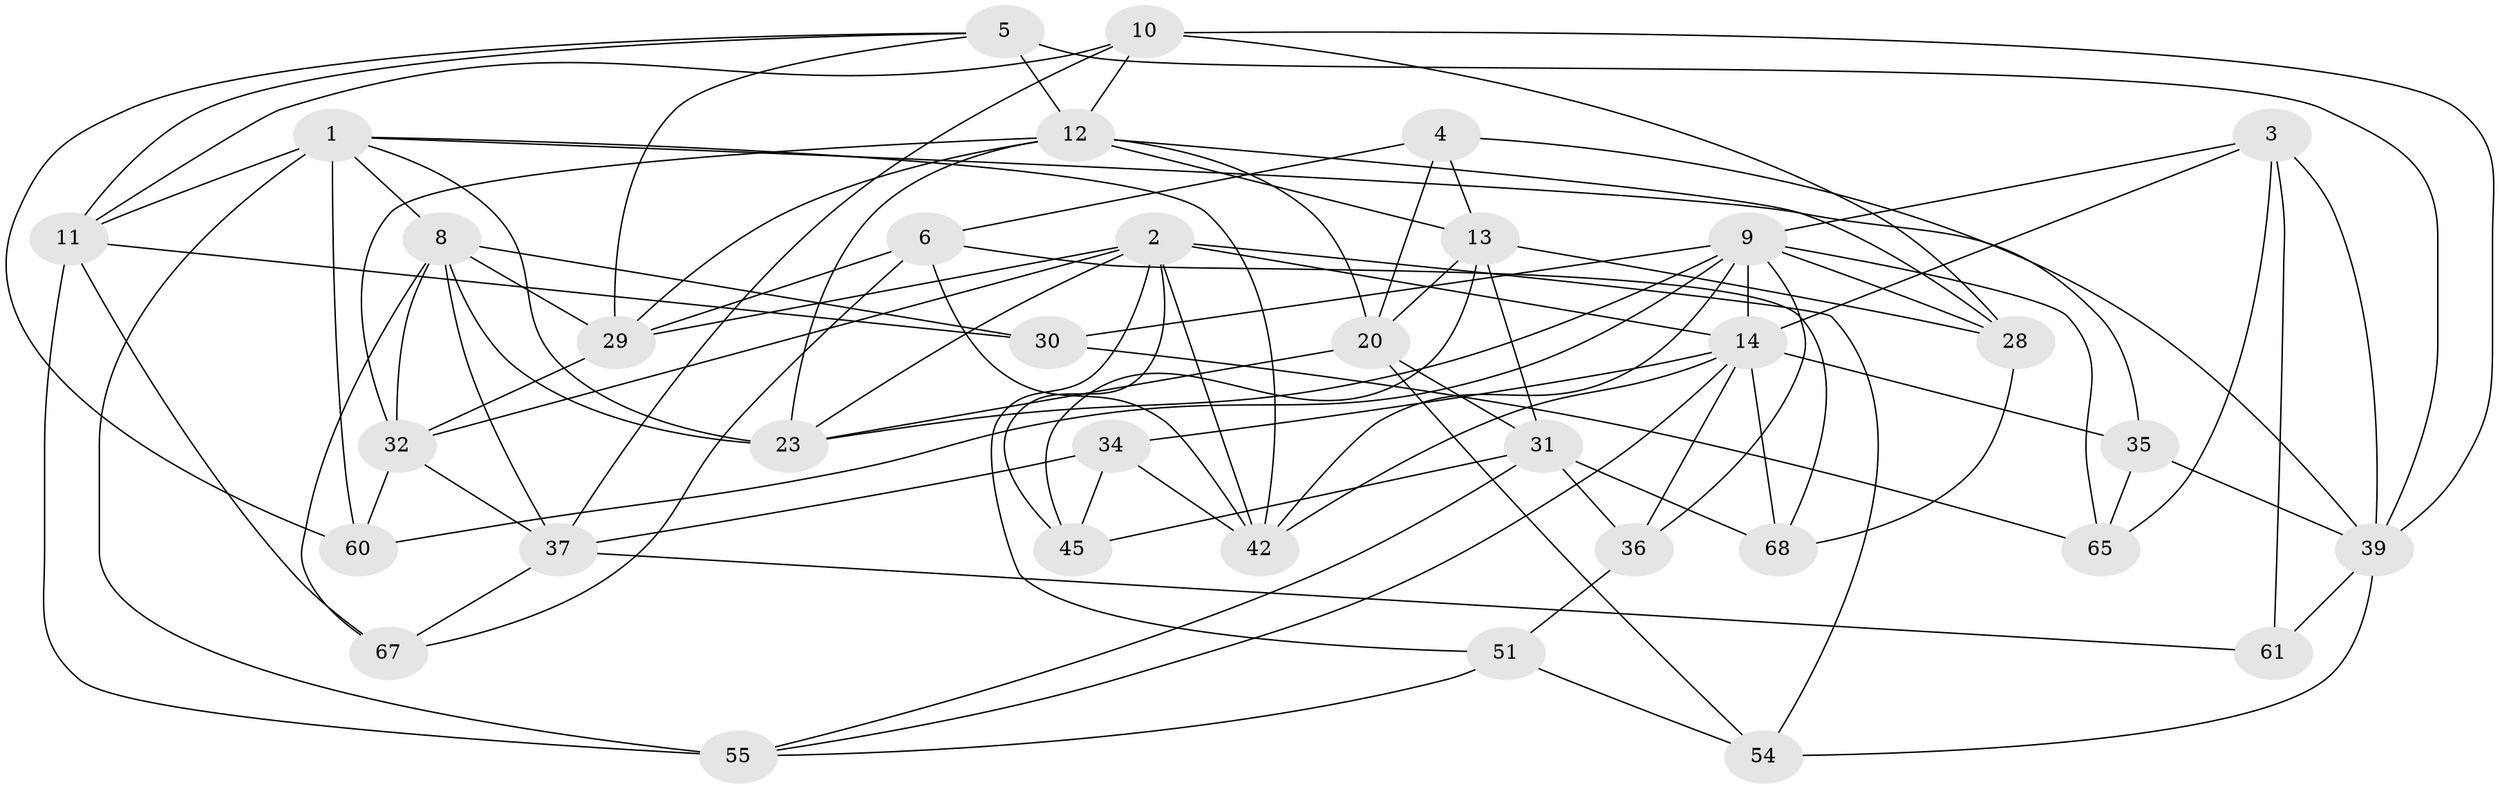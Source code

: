 // original degree distribution, {4: 1.0}
// Generated by graph-tools (version 1.1) at 2025/16/03/09/25 04:16:43]
// undirected, 35 vertices, 95 edges
graph export_dot {
graph [start="1"]
  node [color=gray90,style=filled];
  1 [super="+24+57"];
  2 [super="+69+44+7"];
  3 [super="+27"];
  4;
  5 [super="+15"];
  6 [super="+17"];
  8 [super="+19+40"];
  9 [super="+18+16"];
  10 [super="+70"];
  11 [super="+21"];
  12 [super="+66+58"];
  13 [super="+41"];
  14 [super="+48+25+53"];
  20 [super="+22"];
  23 [super="+56"];
  28 [super="+52"];
  29 [super="+49+33"];
  30;
  31 [super="+63"];
  32 [super="+38+62"];
  34;
  35;
  36;
  37 [super="+47"];
  39 [super="+59+43"];
  42 [super="+50"];
  45;
  51;
  54;
  55 [super="+64"];
  60;
  61;
  65;
  67;
  68;
  1 -- 55 [weight=2];
  1 -- 60;
  1 -- 35;
  1 -- 23;
  1 -- 42;
  1 -- 11;
  1 -- 8;
  2 -- 32;
  2 -- 14;
  2 -- 54;
  2 -- 29;
  2 -- 51;
  2 -- 42;
  2 -- 45;
  2 -- 23;
  3 -- 61 [weight=2];
  3 -- 14;
  3 -- 65;
  3 -- 39;
  3 -- 9;
  4 -- 6;
  4 -- 13;
  4 -- 20;
  4 -- 39;
  5 -- 29;
  5 -- 11;
  5 -- 39 [weight=2];
  5 -- 12;
  5 -- 60;
  6 -- 67;
  6 -- 68;
  6 -- 42;
  6 -- 29 [weight=2];
  8 -- 30;
  8 -- 23;
  8 -- 32;
  8 -- 29 [weight=2];
  8 -- 67;
  8 -- 37;
  9 -- 42;
  9 -- 14 [weight=2];
  9 -- 65;
  9 -- 30;
  9 -- 36;
  9 -- 23;
  9 -- 28;
  9 -- 60;
  10 -- 28 [weight=2];
  10 -- 11;
  10 -- 39;
  10 -- 37;
  10 -- 12;
  11 -- 30;
  11 -- 55;
  11 -- 67;
  12 -- 20;
  12 -- 32;
  12 -- 13;
  12 -- 23;
  12 -- 29;
  12 -- 28;
  13 -- 45;
  13 -- 20;
  13 -- 31;
  13 -- 28;
  14 -- 35;
  14 -- 34;
  14 -- 68;
  14 -- 36;
  14 -- 55;
  14 -- 42;
  20 -- 23;
  20 -- 31;
  20 -- 54;
  28 -- 68;
  29 -- 32;
  30 -- 65;
  31 -- 36;
  31 -- 68;
  31 -- 45;
  31 -- 55;
  32 -- 37;
  32 -- 60;
  34 -- 45;
  34 -- 37;
  34 -- 42;
  35 -- 65;
  35 -- 39;
  36 -- 51;
  37 -- 67;
  37 -- 61;
  39 -- 54;
  39 -- 61;
  51 -- 54;
  51 -- 55;
}
